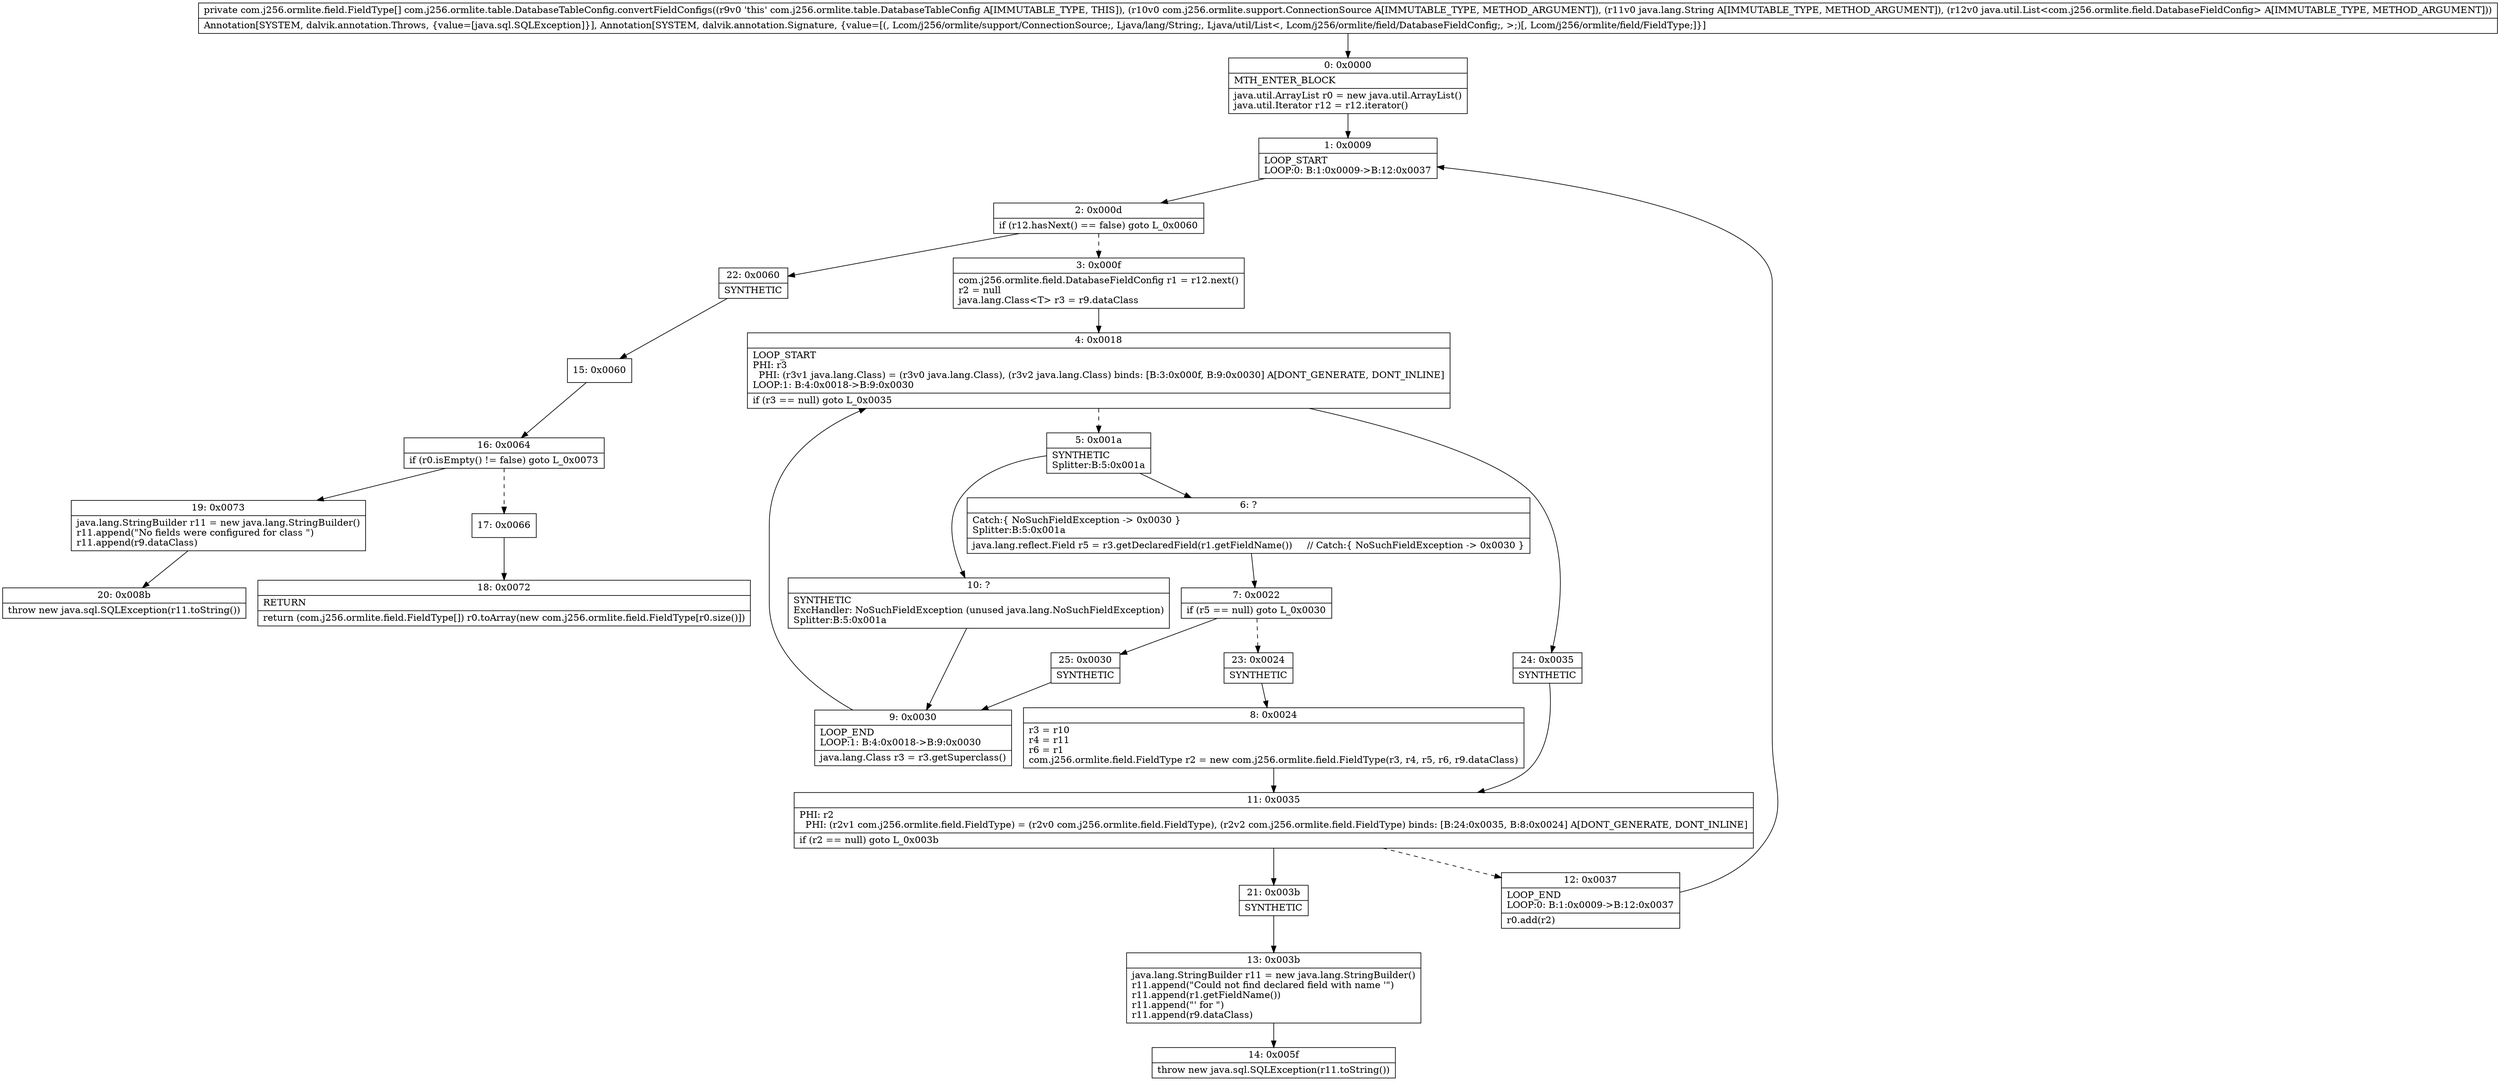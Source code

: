 digraph "CFG forcom.j256.ormlite.table.DatabaseTableConfig.convertFieldConfigs(Lcom\/j256\/ormlite\/support\/ConnectionSource;Ljava\/lang\/String;Ljava\/util\/List;)[Lcom\/j256\/ormlite\/field\/FieldType;" {
Node_0 [shape=record,label="{0\:\ 0x0000|MTH_ENTER_BLOCK\l|java.util.ArrayList r0 = new java.util.ArrayList()\ljava.util.Iterator r12 = r12.iterator()\l}"];
Node_1 [shape=record,label="{1\:\ 0x0009|LOOP_START\lLOOP:0: B:1:0x0009\-\>B:12:0x0037\l}"];
Node_2 [shape=record,label="{2\:\ 0x000d|if (r12.hasNext() == false) goto L_0x0060\l}"];
Node_3 [shape=record,label="{3\:\ 0x000f|com.j256.ormlite.field.DatabaseFieldConfig r1 = r12.next()\lr2 = null\ljava.lang.Class\<T\> r3 = r9.dataClass\l}"];
Node_4 [shape=record,label="{4\:\ 0x0018|LOOP_START\lPHI: r3 \l  PHI: (r3v1 java.lang.Class) = (r3v0 java.lang.Class), (r3v2 java.lang.Class) binds: [B:3:0x000f, B:9:0x0030] A[DONT_GENERATE, DONT_INLINE]\lLOOP:1: B:4:0x0018\-\>B:9:0x0030\l|if (r3 == null) goto L_0x0035\l}"];
Node_5 [shape=record,label="{5\:\ 0x001a|SYNTHETIC\lSplitter:B:5:0x001a\l}"];
Node_6 [shape=record,label="{6\:\ ?|Catch:\{ NoSuchFieldException \-\> 0x0030 \}\lSplitter:B:5:0x001a\l|java.lang.reflect.Field r5 = r3.getDeclaredField(r1.getFieldName())     \/\/ Catch:\{ NoSuchFieldException \-\> 0x0030 \}\l}"];
Node_7 [shape=record,label="{7\:\ 0x0022|if (r5 == null) goto L_0x0030\l}"];
Node_8 [shape=record,label="{8\:\ 0x0024|r3 = r10\lr4 = r11\lr6 = r1\lcom.j256.ormlite.field.FieldType r2 = new com.j256.ormlite.field.FieldType(r3, r4, r5, r6, r9.dataClass)\l}"];
Node_9 [shape=record,label="{9\:\ 0x0030|LOOP_END\lLOOP:1: B:4:0x0018\-\>B:9:0x0030\l|java.lang.Class r3 = r3.getSuperclass()\l}"];
Node_10 [shape=record,label="{10\:\ ?|SYNTHETIC\lExcHandler: NoSuchFieldException (unused java.lang.NoSuchFieldException)\lSplitter:B:5:0x001a\l}"];
Node_11 [shape=record,label="{11\:\ 0x0035|PHI: r2 \l  PHI: (r2v1 com.j256.ormlite.field.FieldType) = (r2v0 com.j256.ormlite.field.FieldType), (r2v2 com.j256.ormlite.field.FieldType) binds: [B:24:0x0035, B:8:0x0024] A[DONT_GENERATE, DONT_INLINE]\l|if (r2 == null) goto L_0x003b\l}"];
Node_12 [shape=record,label="{12\:\ 0x0037|LOOP_END\lLOOP:0: B:1:0x0009\-\>B:12:0x0037\l|r0.add(r2)\l}"];
Node_13 [shape=record,label="{13\:\ 0x003b|java.lang.StringBuilder r11 = new java.lang.StringBuilder()\lr11.append(\"Could not find declared field with name '\")\lr11.append(r1.getFieldName())\lr11.append(\"' for \")\lr11.append(r9.dataClass)\l}"];
Node_14 [shape=record,label="{14\:\ 0x005f|throw new java.sql.SQLException(r11.toString())\l}"];
Node_15 [shape=record,label="{15\:\ 0x0060}"];
Node_16 [shape=record,label="{16\:\ 0x0064|if (r0.isEmpty() != false) goto L_0x0073\l}"];
Node_17 [shape=record,label="{17\:\ 0x0066}"];
Node_18 [shape=record,label="{18\:\ 0x0072|RETURN\l|return (com.j256.ormlite.field.FieldType[]) r0.toArray(new com.j256.ormlite.field.FieldType[r0.size()])\l}"];
Node_19 [shape=record,label="{19\:\ 0x0073|java.lang.StringBuilder r11 = new java.lang.StringBuilder()\lr11.append(\"No fields were configured for class \")\lr11.append(r9.dataClass)\l}"];
Node_20 [shape=record,label="{20\:\ 0x008b|throw new java.sql.SQLException(r11.toString())\l}"];
Node_21 [shape=record,label="{21\:\ 0x003b|SYNTHETIC\l}"];
Node_22 [shape=record,label="{22\:\ 0x0060|SYNTHETIC\l}"];
Node_23 [shape=record,label="{23\:\ 0x0024|SYNTHETIC\l}"];
Node_24 [shape=record,label="{24\:\ 0x0035|SYNTHETIC\l}"];
Node_25 [shape=record,label="{25\:\ 0x0030|SYNTHETIC\l}"];
MethodNode[shape=record,label="{private com.j256.ormlite.field.FieldType[] com.j256.ormlite.table.DatabaseTableConfig.convertFieldConfigs((r9v0 'this' com.j256.ormlite.table.DatabaseTableConfig A[IMMUTABLE_TYPE, THIS]), (r10v0 com.j256.ormlite.support.ConnectionSource A[IMMUTABLE_TYPE, METHOD_ARGUMENT]), (r11v0 java.lang.String A[IMMUTABLE_TYPE, METHOD_ARGUMENT]), (r12v0 java.util.List\<com.j256.ormlite.field.DatabaseFieldConfig\> A[IMMUTABLE_TYPE, METHOD_ARGUMENT]))  | Annotation[SYSTEM, dalvik.annotation.Throws, \{value=[java.sql.SQLException]\}], Annotation[SYSTEM, dalvik.annotation.Signature, \{value=[(, Lcom\/j256\/ormlite\/support\/ConnectionSource;, Ljava\/lang\/String;, Ljava\/util\/List\<, Lcom\/j256\/ormlite\/field\/DatabaseFieldConfig;, \>;)[, Lcom\/j256\/ormlite\/field\/FieldType;]\}]\l}"];
MethodNode -> Node_0;
Node_0 -> Node_1;
Node_1 -> Node_2;
Node_2 -> Node_3[style=dashed];
Node_2 -> Node_22;
Node_3 -> Node_4;
Node_4 -> Node_5[style=dashed];
Node_4 -> Node_24;
Node_5 -> Node_6;
Node_5 -> Node_10;
Node_6 -> Node_7;
Node_7 -> Node_23[style=dashed];
Node_7 -> Node_25;
Node_8 -> Node_11;
Node_9 -> Node_4;
Node_10 -> Node_9;
Node_11 -> Node_12[style=dashed];
Node_11 -> Node_21;
Node_12 -> Node_1;
Node_13 -> Node_14;
Node_15 -> Node_16;
Node_16 -> Node_17[style=dashed];
Node_16 -> Node_19;
Node_17 -> Node_18;
Node_19 -> Node_20;
Node_21 -> Node_13;
Node_22 -> Node_15;
Node_23 -> Node_8;
Node_24 -> Node_11;
Node_25 -> Node_9;
}

